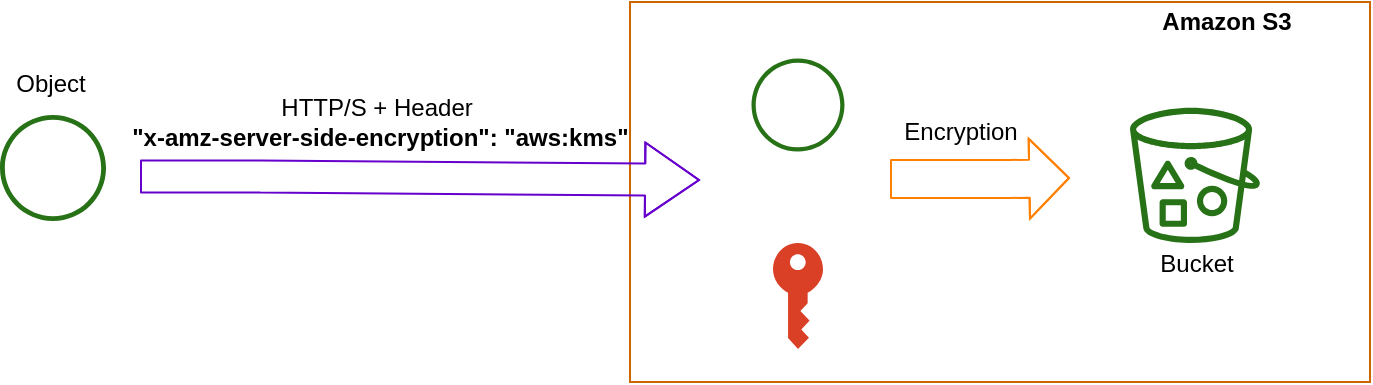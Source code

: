 <mxfile version="14.9.2" type="github"><diagram id="-p7l95v_-fd916BYAoqa" name="Page-1"><mxGraphModel dx="946" dy="614" grid="1" gridSize="10" guides="1" tooltips="1" connect="1" arrows="1" fold="1" page="1" pageScale="1" pageWidth="827" pageHeight="1169" math="0" shadow="0"><root><mxCell id="0"/><mxCell id="1" parent="0"/><mxCell id="lRMUQnt4EQPj4BfHvu9m-5" value="" style="rounded=0;whiteSpace=wrap;html=1;strokeColor=#CC6600;" parent="1" vertex="1"><mxGeometry x="325" y="170" width="370" height="190" as="geometry"/></mxCell><mxCell id="lRMUQnt4EQPj4BfHvu9m-2" value="" style="outlineConnect=0;fontColor=#232F3E;gradientColor=none;fillColor=#277116;strokeColor=none;dashed=0;verticalLabelPosition=bottom;verticalAlign=top;align=center;html=1;fontSize=12;fontStyle=0;aspect=fixed;pointerEvents=1;shape=mxgraph.aws4.bucket_with_objects;" parent="1" vertex="1"><mxGeometry x="575" y="222.9" width="65" height="67.6" as="geometry"/></mxCell><mxCell id="lRMUQnt4EQPj4BfHvu9m-4" value="" style="pointerEvents=1;shadow=0;dashed=0;html=1;strokeColor=none;labelPosition=center;verticalLabelPosition=bottom;verticalAlign=top;outlineConnect=0;align=center;shape=mxgraph.office.security.key_permissions;fillColor=#DA4026;" parent="1" vertex="1"><mxGeometry x="396.5" y="290.5" width="25" height="53" as="geometry"/></mxCell><mxCell id="lRMUQnt4EQPj4BfHvu9m-7" value="HTTP/S + Header&lt;br&gt;&lt;b&gt;&amp;nbsp;&quot;x-amz-server-side-encryption&quot;: &quot;aws:kms&quot;&lt;/b&gt;" style="text;html=1;align=center;verticalAlign=middle;resizable=0;points=[];autosize=1;strokeColor=none;" parent="1" vertex="1"><mxGeometry x="63" y="214.75" width="270" height="30" as="geometry"/></mxCell><mxCell id="lRMUQnt4EQPj4BfHvu9m-8" value="" style="outlineConnect=0;fontColor=#232F3E;gradientColor=none;fillColor=#277116;strokeColor=none;dashed=0;verticalLabelPosition=bottom;verticalAlign=top;align=center;html=1;fontSize=12;fontStyle=0;aspect=fixed;pointerEvents=1;shape=mxgraph.aws4.object;" parent="1" vertex="1"><mxGeometry x="385.75" y="198.25" width="46.5" height="46.5" as="geometry"/></mxCell><mxCell id="lRMUQnt4EQPj4BfHvu9m-9" value="" style="shape=flexArrow;endArrow=classic;html=1;width=19;endSize=6.28;strokeColor=#FF8000;" parent="1" edge="1"><mxGeometry width="50" height="50" relative="1" as="geometry"><mxPoint x="455" y="258.5" as="sourcePoint"/><mxPoint x="545" y="258" as="targetPoint"/><Array as="points"><mxPoint x="535" y="258.5"/><mxPoint x="515" y="258.5"/></Array></mxGeometry></mxCell><mxCell id="lRMUQnt4EQPj4BfHvu9m-11" value="Encryption" style="text;html=1;align=center;verticalAlign=middle;resizable=0;points=[];autosize=1;strokeColor=none;" parent="1" vertex="1"><mxGeometry x="455" y="224.75" width="70" height="20" as="geometry"/></mxCell><mxCell id="lRMUQnt4EQPj4BfHvu9m-14" value="" style="shape=image;html=1;verticalAlign=top;verticalLabelPosition=bottom;labelBackgroundColor=#ffffff;imageAspect=0;aspect=fixed;image=https://cdn4.iconfinder.com/data/icons/ionicons/512/icon-plus-128.png;strokeColor=#CC6600;" parent="1" vertex="1"><mxGeometry x="395" y="251.5" width="28" height="28" as="geometry"/></mxCell><mxCell id="lRMUQnt4EQPj4BfHvu9m-16" value="Bucket" style="text;html=1;align=center;verticalAlign=middle;resizable=0;points=[];autosize=1;strokeColor=none;" parent="1" vertex="1"><mxGeometry x="582.5" y="290.5" width="50" height="20" as="geometry"/></mxCell><mxCell id="lRMUQnt4EQPj4BfHvu9m-17" value="Amazon S3" style="text;html=1;align=center;verticalAlign=middle;resizable=0;points=[];autosize=1;strokeColor=none;fontStyle=1" parent="1" vertex="1"><mxGeometry x="582.5" y="170" width="80" height="20" as="geometry"/></mxCell><mxCell id="1cwNGUpNJM2WEhV-cFZK-1" value="" style="group" vertex="1" connectable="0" parent="1"><mxGeometry x="10" y="200.5" width="53" height="79" as="geometry"/></mxCell><mxCell id="lRMUQnt4EQPj4BfHvu9m-1" value="" style="outlineConnect=0;fontColor=#232F3E;gradientColor=none;fillColor=#277116;strokeColor=none;dashed=0;verticalLabelPosition=bottom;verticalAlign=top;align=center;html=1;fontSize=12;fontStyle=0;aspect=fixed;pointerEvents=1;shape=mxgraph.aws4.object;" parent="1cwNGUpNJM2WEhV-cFZK-1" vertex="1"><mxGeometry y="26" width="53" height="53" as="geometry"/></mxCell><mxCell id="lRMUQnt4EQPj4BfHvu9m-6" value="Object" style="text;html=1;align=center;verticalAlign=middle;resizable=0;points=[];autosize=1;strokeColor=none;" parent="1cwNGUpNJM2WEhV-cFZK-1" vertex="1"><mxGeometry width="50" height="20" as="geometry"/></mxCell><mxCell id="lRMUQnt4EQPj4BfHvu9m-3" value="" style="shape=flexArrow;endArrow=classic;html=1;width=16;endSize=8.65;strokeColor=#6600CC;" parent="1" edge="1"><mxGeometry width="50" height="50" relative="1" as="geometry"><mxPoint x="80" y="257.2" as="sourcePoint"/><mxPoint x="360" y="259" as="targetPoint"/><Array as="points"><mxPoint x="160" y="257.2"/><mxPoint x="140" y="257.2"/></Array></mxGeometry></mxCell></root></mxGraphModel></diagram></mxfile>